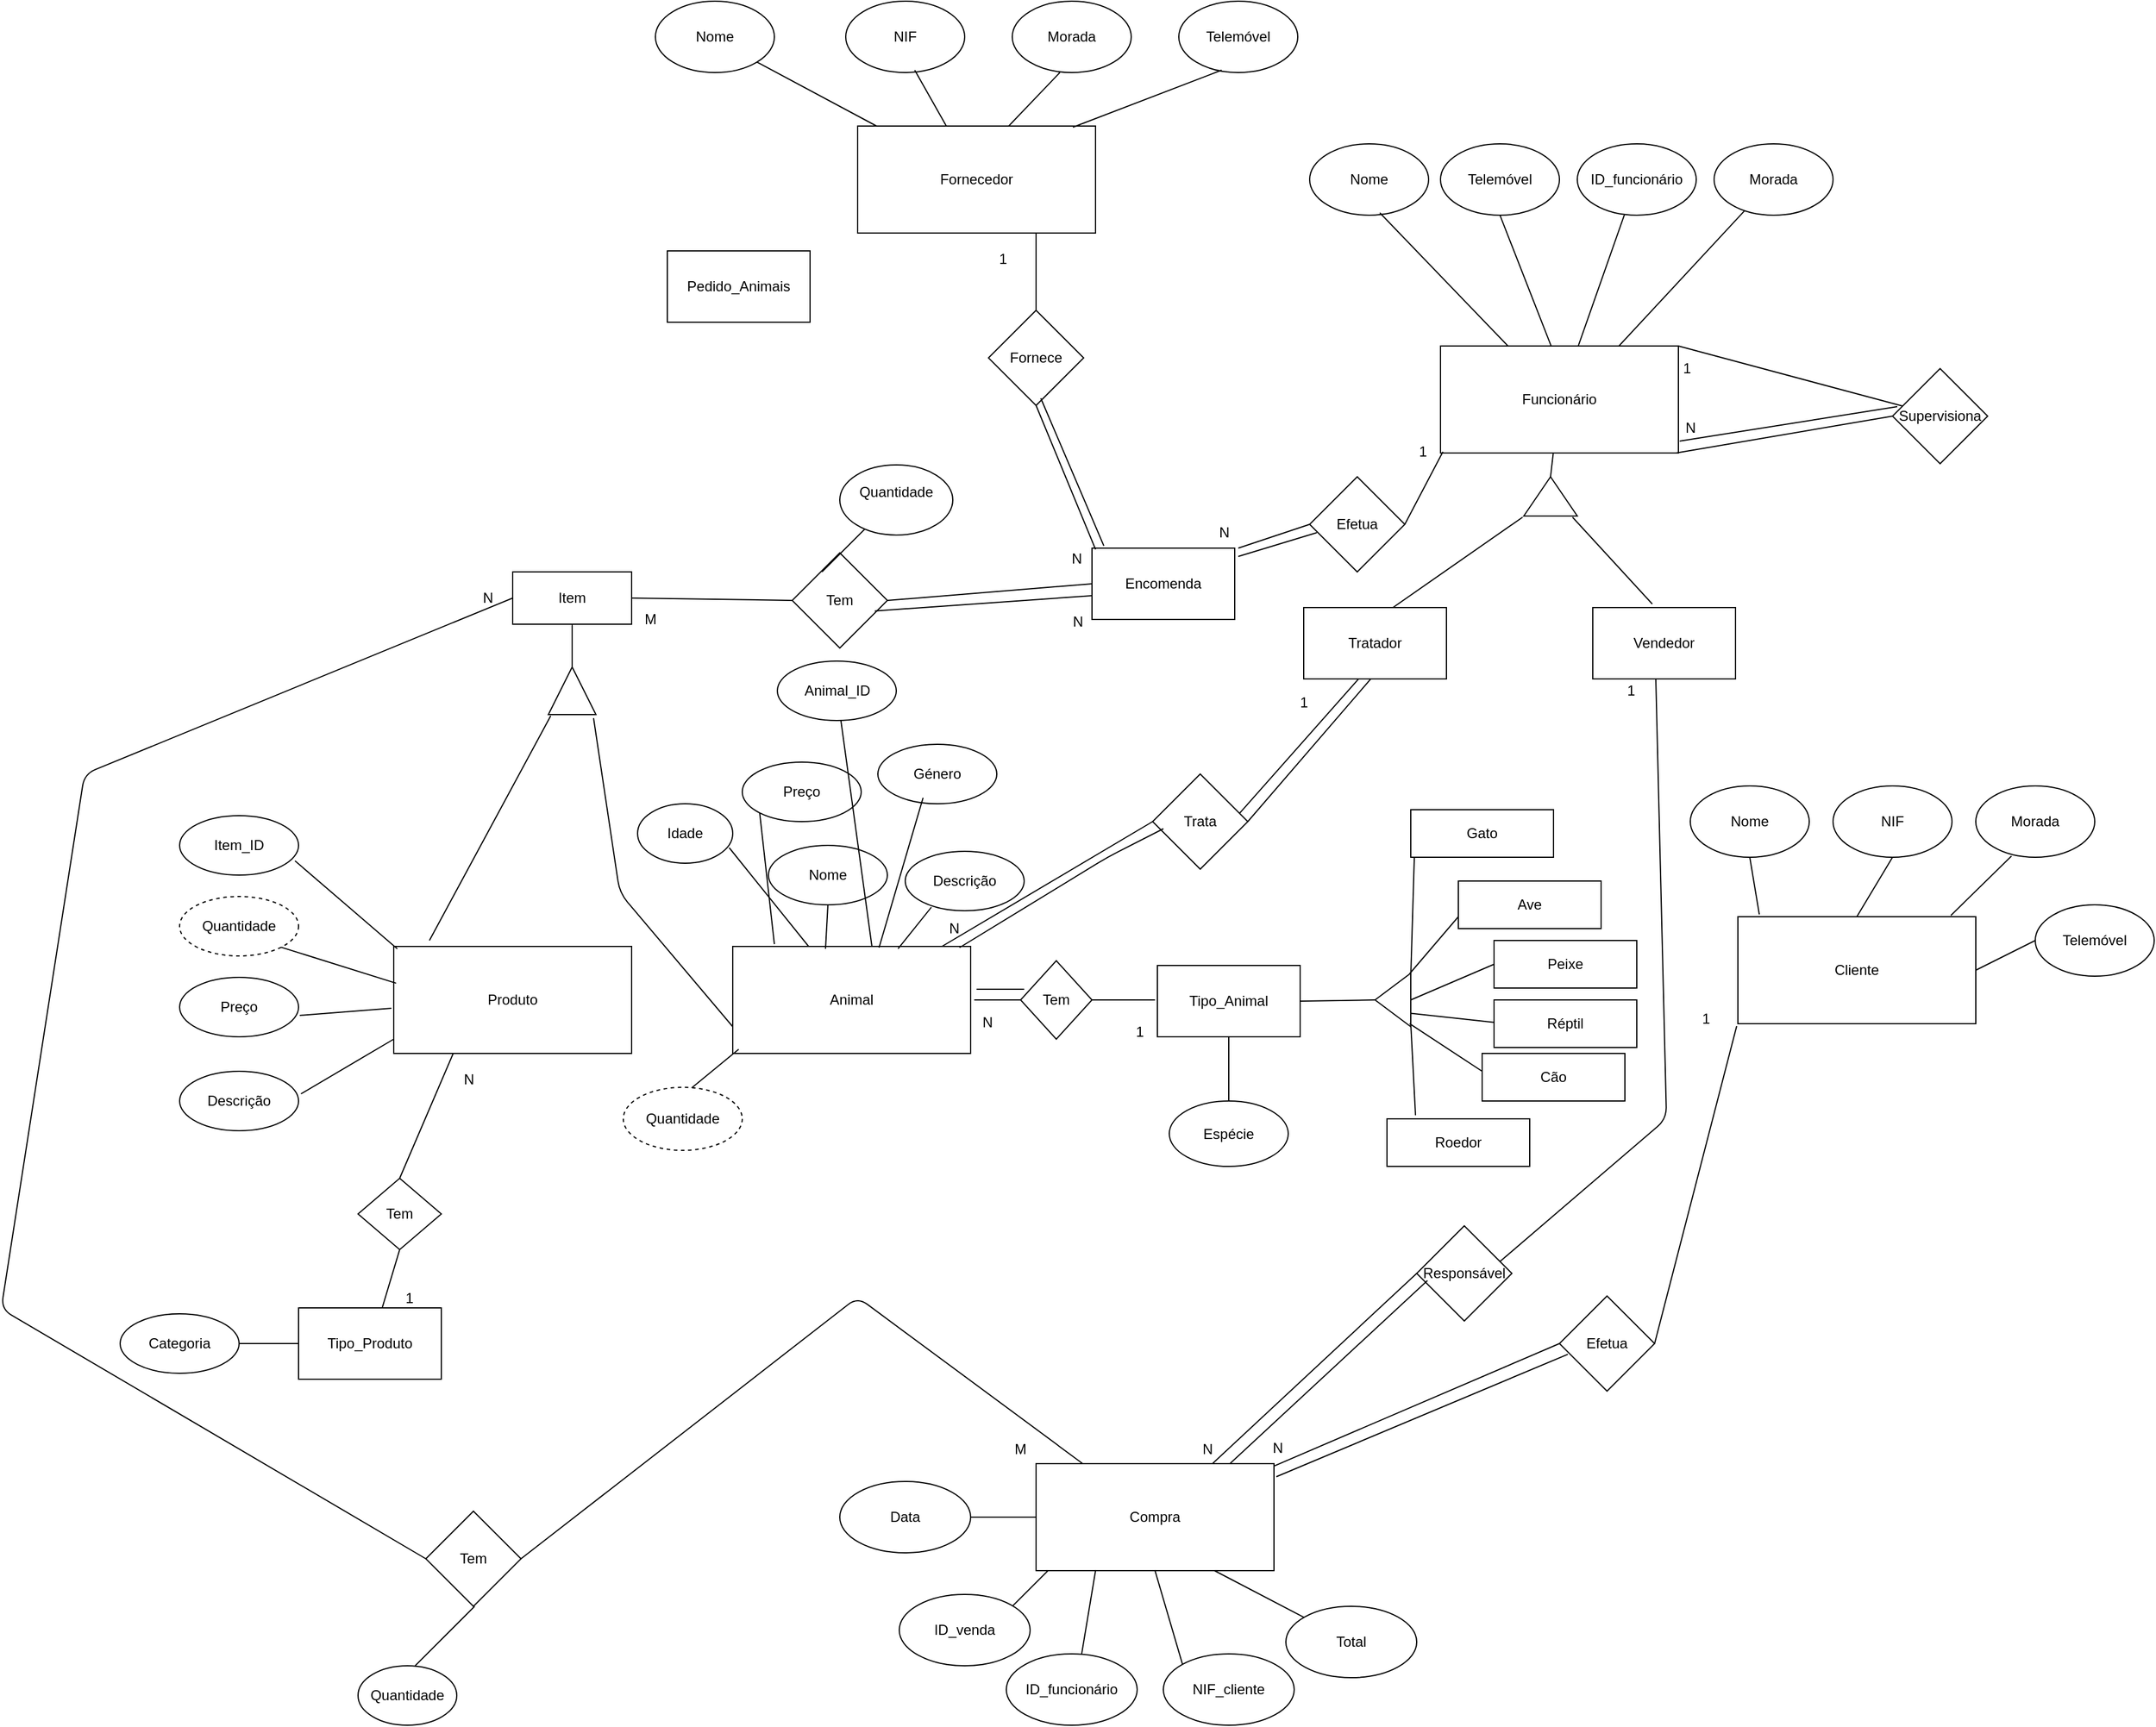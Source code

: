 <mxfile version="10.6.0" type="device"><diagram id="FRDABGkVhqQnjcXK8Obk" name="Page-1"><mxGraphModel dx="2847" dy="1042" grid="1" gridSize="10" guides="1" tooltips="1" connect="1" arrows="1" fold="1" page="1" pageScale="1" pageWidth="827" pageHeight="1169" math="0" shadow="0"><root><mxCell id="0"/><mxCell id="1" parent="0"/><mxCell id="_rXW79OoXIM1XM2vU_pH-1" value="Fornecedor" style="rounded=0;whiteSpace=wrap;html=1;" parent="1" vertex="1"><mxGeometry x="460" y="145" width="200" height="90" as="geometry"/></mxCell><mxCell id="_rXW79OoXIM1XM2vU_pH-3" value="Animal" style="rounded=0;whiteSpace=wrap;html=1;" parent="1" vertex="1"><mxGeometry x="355" y="835" width="200" height="90" as="geometry"/></mxCell><mxCell id="_rXW79OoXIM1XM2vU_pH-4" value="Produto" style="rounded=0;whiteSpace=wrap;html=1;" parent="1" vertex="1"><mxGeometry x="70" y="835" width="200" height="90" as="geometry"/></mxCell><mxCell id="_rXW79OoXIM1XM2vU_pH-5" value="Funcionário" style="rounded=0;whiteSpace=wrap;html=1;" parent="1" vertex="1"><mxGeometry x="950" y="330" width="200" height="90" as="geometry"/></mxCell><mxCell id="_rXW79OoXIM1XM2vU_pH-6" value="Cliente" style="rounded=0;whiteSpace=wrap;html=1;" parent="1" vertex="1"><mxGeometry x="1200" y="810" width="200" height="90" as="geometry"/></mxCell><mxCell id="_rXW79OoXIM1XM2vU_pH-7" value="Compra" style="rounded=0;whiteSpace=wrap;html=1;" parent="1" vertex="1"><mxGeometry x="610" y="1270" width="200" height="90" as="geometry"/></mxCell><mxCell id="_rXW79OoXIM1XM2vU_pH-11" value="Pedido_Animais" style="rounded=0;whiteSpace=wrap;html=1;" parent="1" vertex="1"><mxGeometry x="300" y="250" width="120" height="60" as="geometry"/></mxCell><mxCell id="_rXW79OoXIM1XM2vU_pH-13" value="Item" style="rounded=0;whiteSpace=wrap;html=1;" parent="1" vertex="1"><mxGeometry x="170" y="520" width="100" height="44" as="geometry"/></mxCell><mxCell id="_rXW79OoXIM1XM2vU_pH-14" value="Encomenda" style="rounded=0;whiteSpace=wrap;html=1;" parent="1" vertex="1"><mxGeometry x="657" y="500" width="120" height="60" as="geometry"/></mxCell><mxCell id="_rXW79OoXIM1XM2vU_pH-15" value="Nome" style="ellipse;whiteSpace=wrap;html=1;" parent="1" vertex="1"><mxGeometry x="290" y="40" width="100" height="60" as="geometry"/></mxCell><mxCell id="_rXW79OoXIM1XM2vU_pH-17" value="ID_funcionário" style="ellipse;whiteSpace=wrap;html=1;" parent="1" vertex="1"><mxGeometry x="1065" y="160" width="100" height="60" as="geometry"/></mxCell><mxCell id="_rXW79OoXIM1XM2vU_pH-18" value="Telemóvel" style="ellipse;whiteSpace=wrap;html=1;" parent="1" vertex="1"><mxGeometry x="950" y="160" width="100" height="60" as="geometry"/></mxCell><mxCell id="_rXW79OoXIM1XM2vU_pH-19" value="Nome" style="ellipse;whiteSpace=wrap;html=1;" parent="1" vertex="1"><mxGeometry x="840" y="160" width="100" height="60" as="geometry"/></mxCell><mxCell id="_rXW79OoXIM1XM2vU_pH-20" value="NIF" style="ellipse;whiteSpace=wrap;html=1;" parent="1" vertex="1"><mxGeometry x="450" y="40" width="100" height="60" as="geometry"/></mxCell><mxCell id="_rXW79OoXIM1XM2vU_pH-21" value="Morada" style="ellipse;whiteSpace=wrap;html=1;" parent="1" vertex="1"><mxGeometry x="590" y="40" width="100" height="60" as="geometry"/></mxCell><mxCell id="_rXW79OoXIM1XM2vU_pH-24" value="Telemóvel" style="ellipse;whiteSpace=wrap;html=1;" parent="1" vertex="1"><mxGeometry x="730" y="40" width="100" height="60" as="geometry"/></mxCell><mxCell id="_rXW79OoXIM1XM2vU_pH-26" value="" style="endArrow=none;html=1;entryX=1;entryY=1;entryDx=0;entryDy=0;" parent="1" source="_rXW79OoXIM1XM2vU_pH-1" target="_rXW79OoXIM1XM2vU_pH-15" edge="1"><mxGeometry width="50" height="50" relative="1" as="geometry"><mxPoint x="390" y="140" as="sourcePoint"/><mxPoint x="440" y="90" as="targetPoint"/></mxGeometry></mxCell><mxCell id="_rXW79OoXIM1XM2vU_pH-27" value="" style="endArrow=none;html=1;entryX=0.58;entryY=0.967;entryDx=0;entryDy=0;entryPerimeter=0;" parent="1" source="_rXW79OoXIM1XM2vU_pH-1" target="_rXW79OoXIM1XM2vU_pH-20" edge="1"><mxGeometry width="50" height="50" relative="1" as="geometry"><mxPoint x="500" y="150" as="sourcePoint"/><mxPoint x="550" y="100" as="targetPoint"/></mxGeometry></mxCell><mxCell id="_rXW79OoXIM1XM2vU_pH-28" value="" style="endArrow=none;html=1;exitX=0.635;exitY=0;exitDx=0;exitDy=0;exitPerimeter=0;" parent="1" source="_rXW79OoXIM1XM2vU_pH-1" edge="1"><mxGeometry width="50" height="50" relative="1" as="geometry"><mxPoint x="580" y="150" as="sourcePoint"/><mxPoint x="630" y="100" as="targetPoint"/></mxGeometry></mxCell><mxCell id="_rXW79OoXIM1XM2vU_pH-29" value="" style="endArrow=none;html=1;exitX=0.905;exitY=0.011;exitDx=0;exitDy=0;exitPerimeter=0;entryX=0.36;entryY=0.967;entryDx=0;entryDy=0;entryPerimeter=0;" parent="1" source="_rXW79OoXIM1XM2vU_pH-1" target="_rXW79OoXIM1XM2vU_pH-24" edge="1"><mxGeometry width="50" height="50" relative="1" as="geometry"><mxPoint x="700" y="150" as="sourcePoint"/><mxPoint x="750" y="100" as="targetPoint"/></mxGeometry></mxCell><mxCell id="_rXW79OoXIM1XM2vU_pH-31" value="Morada" style="ellipse;whiteSpace=wrap;html=1;" parent="1" vertex="1"><mxGeometry x="1180" y="160" width="100" height="60" as="geometry"/></mxCell><mxCell id="_rXW79OoXIM1XM2vU_pH-33" value="" style="endArrow=none;html=1;entryX=0.59;entryY=0.967;entryDx=0;entryDy=0;entryPerimeter=0;" parent="1" source="_rXW79OoXIM1XM2vU_pH-5" target="_rXW79OoXIM1XM2vU_pH-19" edge="1"><mxGeometry width="50" height="50" relative="1" as="geometry"><mxPoint x="930" y="260" as="sourcePoint"/><mxPoint x="980" y="210" as="targetPoint"/></mxGeometry></mxCell><mxCell id="_rXW79OoXIM1XM2vU_pH-34" value="" style="endArrow=none;html=1;entryX=0.5;entryY=1;entryDx=0;entryDy=0;" parent="1" target="_rXW79OoXIM1XM2vU_pH-18" edge="1"><mxGeometry width="50" height="50" relative="1" as="geometry"><mxPoint x="1043" y="330" as="sourcePoint"/><mxPoint x="1100" y="210" as="targetPoint"/></mxGeometry></mxCell><mxCell id="_rXW79OoXIM1XM2vU_pH-35" value="" style="endArrow=none;html=1;" parent="1" source="_rXW79OoXIM1XM2vU_pH-5" target="_rXW79OoXIM1XM2vU_pH-17" edge="1"><mxGeometry width="50" height="50" relative="1" as="geometry"><mxPoint x="1170" y="260" as="sourcePoint"/><mxPoint x="1220" y="210" as="targetPoint"/></mxGeometry></mxCell><mxCell id="_rXW79OoXIM1XM2vU_pH-36" value="" style="endArrow=none;html=1;exitX=0.75;exitY=0;exitDx=0;exitDy=0;" parent="1" source="_rXW79OoXIM1XM2vU_pH-5" target="_rXW79OoXIM1XM2vU_pH-31" edge="1"><mxGeometry width="50" height="50" relative="1" as="geometry"><mxPoint x="1200" y="260" as="sourcePoint"/><mxPoint x="1250" y="210" as="targetPoint"/></mxGeometry></mxCell><mxCell id="_rXW79OoXIM1XM2vU_pH-37" value="" style="endArrow=none;html=1;" parent="1" edge="1"><mxGeometry width="50" height="50" relative="1" as="geometry"><mxPoint x="650" y="880" as="sourcePoint"/><mxPoint x="710" y="880" as="targetPoint"/></mxGeometry></mxCell><mxCell id="_rXW79OoXIM1XM2vU_pH-38" value="" style="triangle;whiteSpace=wrap;html=1;direction=west;" parent="1" vertex="1"><mxGeometry x="895" y="857.5" width="30" height="45" as="geometry"/></mxCell><mxCell id="_rXW79OoXIM1XM2vU_pH-41" value="" style="endArrow=none;html=1;exitX=0.033;exitY=0.989;exitDx=0;exitDy=0;exitPerimeter=0;" parent="1" source="_rXW79OoXIM1XM2vU_pH-38" edge="1"><mxGeometry width="50" height="50" relative="1" as="geometry"><mxPoint x="915" y="860" as="sourcePoint"/><mxPoint x="965" y="810" as="targetPoint"/></mxGeometry></mxCell><mxCell id="_rXW79OoXIM1XM2vU_pH-42" value="" style="endArrow=none;html=1;exitX=0;exitY=0.5;exitDx=0;exitDy=0;" parent="1" source="_rXW79OoXIM1XM2vU_pH-38" edge="1"><mxGeometry width="50" height="50" relative="1" as="geometry"><mxPoint x="945" y="900" as="sourcePoint"/><mxPoint x="995" y="850" as="targetPoint"/></mxGeometry></mxCell><mxCell id="_rXW79OoXIM1XM2vU_pH-43" value="" style="endArrow=none;html=1;entryX=0.033;entryY=0.056;entryDx=0;entryDy=0;entryPerimeter=0;" parent="1" target="_rXW79OoXIM1XM2vU_pH-38" edge="1"><mxGeometry width="50" height="50" relative="1" as="geometry"><mxPoint x="985" y="940" as="sourcePoint"/><mxPoint x="935" y="900" as="targetPoint"/></mxGeometry></mxCell><mxCell id="_rXW79OoXIM1XM2vU_pH-44" value="" style="endArrow=none;html=1;entryX=0;entryY=0.25;entryDx=0;entryDy=0;" parent="1" target="_rXW79OoXIM1XM2vU_pH-38" edge="1"><mxGeometry width="50" height="50" relative="1" as="geometry"><mxPoint x="995" y="900" as="sourcePoint"/><mxPoint x="1005" y="890" as="targetPoint"/><Array as="points"><mxPoint x="1005" y="900"/></Array></mxGeometry></mxCell><mxCell id="_rXW79OoXIM1XM2vU_pH-45" value="Ave" style="rounded=0;whiteSpace=wrap;html=1;" parent="1" vertex="1"><mxGeometry x="965" y="780" width="120" height="40" as="geometry"/></mxCell><mxCell id="_rXW79OoXIM1XM2vU_pH-48" value="Peixe" style="rounded=0;whiteSpace=wrap;html=1;" parent="1" vertex="1"><mxGeometry x="995" y="830" width="120" height="40" as="geometry"/></mxCell><mxCell id="_rXW79OoXIM1XM2vU_pH-49" value="Réptil" style="rounded=0;whiteSpace=wrap;html=1;" parent="1" vertex="1"><mxGeometry x="995" y="880" width="120" height="40" as="geometry"/></mxCell><mxCell id="_rXW79OoXIM1XM2vU_pH-50" value="Cão" style="rounded=0;whiteSpace=wrap;html=1;" parent="1" vertex="1"><mxGeometry x="985" y="925" width="120" height="40" as="geometry"/></mxCell><mxCell id="_rXW79OoXIM1XM2vU_pH-51" value="Roedor" style="rounded=0;whiteSpace=wrap;html=1;" parent="1" vertex="1"><mxGeometry x="905" y="980" width="120" height="40" as="geometry"/></mxCell><mxCell id="_rXW79OoXIM1XM2vU_pH-52" value="Gato" style="rounded=0;whiteSpace=wrap;html=1;" parent="1" vertex="1"><mxGeometry x="925" y="720" width="120" height="40" as="geometry"/></mxCell><mxCell id="_rXW79OoXIM1XM2vU_pH-53" value="" style="endArrow=none;html=1;exitX=0.2;exitY=-0.075;exitDx=0;exitDy=0;exitPerimeter=0;" parent="1" source="_rXW79OoXIM1XM2vU_pH-51" edge="1"><mxGeometry width="50" height="50" relative="1" as="geometry"><mxPoint x="885" y="950" as="sourcePoint"/><mxPoint x="925" y="900" as="targetPoint"/></mxGeometry></mxCell><mxCell id="_rXW79OoXIM1XM2vU_pH-54" value="" style="endArrow=none;html=1;entryX=0.025;entryY=1;entryDx=0;entryDy=0;entryPerimeter=0;" parent="1" target="_rXW79OoXIM1XM2vU_pH-52" edge="1"><mxGeometry width="50" height="50" relative="1" as="geometry"><mxPoint x="925" y="860" as="sourcePoint"/><mxPoint x="955" y="750" as="targetPoint"/></mxGeometry></mxCell><mxCell id="_rXW79OoXIM1XM2vU_pH-55" value="" style="endArrow=none;html=1;" parent="1" edge="1"><mxGeometry width="50" height="50" relative="1" as="geometry"><mxPoint x="570" y="1410" as="sourcePoint"/><mxPoint x="620" y="1360" as="targetPoint"/></mxGeometry></mxCell><mxCell id="_rXW79OoXIM1XM2vU_pH-56" value="" style="endArrow=none;html=1;entryX=0.25;entryY=1;entryDx=0;entryDy=0;exitX=0.573;exitY=0.033;exitDx=0;exitDy=0;exitPerimeter=0;" parent="1" source="_rXW79OoXIM1XM2vU_pH-60" target="_rXW79OoXIM1XM2vU_pH-7" edge="1"><mxGeometry width="50" height="50" relative="1" as="geometry"><mxPoint x="650" y="1410" as="sourcePoint"/><mxPoint x="700" y="1360" as="targetPoint"/></mxGeometry></mxCell><mxCell id="_rXW79OoXIM1XM2vU_pH-57" value="" style="endArrow=none;html=1;entryX=0.5;entryY=1;entryDx=0;entryDy=0;exitX=0;exitY=0;exitDx=0;exitDy=0;" parent="1" source="_rXW79OoXIM1XM2vU_pH-61" target="_rXW79OoXIM1XM2vU_pH-7" edge="1"><mxGeometry width="50" height="50" relative="1" as="geometry"><mxPoint x="710" y="1420" as="sourcePoint"/><mxPoint x="740" y="1360" as="targetPoint"/></mxGeometry></mxCell><mxCell id="_rXW79OoXIM1XM2vU_pH-58" value="" style="endArrow=none;html=1;entryX=0.75;entryY=1;entryDx=0;entryDy=0;" parent="1" source="_rXW79OoXIM1XM2vU_pH-62" target="_rXW79OoXIM1XM2vU_pH-7" edge="1"><mxGeometry width="50" height="50" relative="1" as="geometry"><mxPoint x="790" y="1410" as="sourcePoint"/><mxPoint x="850" y="1360" as="targetPoint"/></mxGeometry></mxCell><mxCell id="_rXW79OoXIM1XM2vU_pH-59" value="ID_venda" style="ellipse;whiteSpace=wrap;html=1;" parent="1" vertex="1"><mxGeometry x="495" y="1380" width="110" height="60" as="geometry"/></mxCell><mxCell id="_rXW79OoXIM1XM2vU_pH-60" value="ID_funcionário" style="ellipse;whiteSpace=wrap;html=1;" parent="1" vertex="1"><mxGeometry x="585" y="1430" width="110" height="60" as="geometry"/></mxCell><mxCell id="_rXW79OoXIM1XM2vU_pH-61" value="NIF_cliente" style="ellipse;whiteSpace=wrap;html=1;" parent="1" vertex="1"><mxGeometry x="717" y="1430" width="110" height="60" as="geometry"/></mxCell><mxCell id="_rXW79OoXIM1XM2vU_pH-62" value="Total" style="ellipse;whiteSpace=wrap;html=1;" parent="1" vertex="1"><mxGeometry x="820" y="1390" width="110" height="60" as="geometry"/></mxCell><mxCell id="_rXW79OoXIM1XM2vU_pH-63" value="Nome" style="ellipse;whiteSpace=wrap;html=1;" parent="1" vertex="1"><mxGeometry x="1160" y="700" width="100" height="60" as="geometry"/></mxCell><mxCell id="_rXW79OoXIM1XM2vU_pH-64" value="Telemóvel" style="ellipse;whiteSpace=wrap;html=1;" parent="1" vertex="1"><mxGeometry x="1450" y="800" width="100" height="60" as="geometry"/></mxCell><mxCell id="_rXW79OoXIM1XM2vU_pH-65" value="NIF" style="ellipse;whiteSpace=wrap;html=1;" parent="1" vertex="1"><mxGeometry x="1280" y="700" width="100" height="60" as="geometry"/></mxCell><mxCell id="_rXW79OoXIM1XM2vU_pH-66" value="Morada" style="ellipse;whiteSpace=wrap;html=1;" parent="1" vertex="1"><mxGeometry x="1400" y="700" width="100" height="60" as="geometry"/></mxCell><mxCell id="_rXW79OoXIM1XM2vU_pH-67" value="" style="endArrow=none;html=1;exitX=0.09;exitY=-0.022;exitDx=0;exitDy=0;exitPerimeter=0;entryX=0.5;entryY=1;entryDx=0;entryDy=0;" parent="1" source="_rXW79OoXIM1XM2vU_pH-6" target="_rXW79OoXIM1XM2vU_pH-63" edge="1"><mxGeometry width="50" height="50" relative="1" as="geometry"><mxPoint x="1190" y="800" as="sourcePoint"/><mxPoint x="1240" y="750" as="targetPoint"/></mxGeometry></mxCell><mxCell id="_rXW79OoXIM1XM2vU_pH-68" value="" style="endArrow=none;html=1;exitX=0.5;exitY=0;exitDx=0;exitDy=0;entryX=0.5;entryY=1;entryDx=0;entryDy=0;" parent="1" source="_rXW79OoXIM1XM2vU_pH-6" target="_rXW79OoXIM1XM2vU_pH-65" edge="1"><mxGeometry width="50" height="50" relative="1" as="geometry"><mxPoint x="1300" y="800" as="sourcePoint"/><mxPoint x="1350" y="750" as="targetPoint"/></mxGeometry></mxCell><mxCell id="_rXW79OoXIM1XM2vU_pH-70" value="" style="endArrow=none;html=1;exitX=0.895;exitY=-0.011;exitDx=0;exitDy=0;exitPerimeter=0;entryX=0.3;entryY=0.983;entryDx=0;entryDy=0;entryPerimeter=0;" parent="1" source="_rXW79OoXIM1XM2vU_pH-6" target="_rXW79OoXIM1XM2vU_pH-66" edge="1"><mxGeometry width="50" height="50" relative="1" as="geometry"><mxPoint x="1400" y="800" as="sourcePoint"/><mxPoint x="1450" y="750" as="targetPoint"/></mxGeometry></mxCell><mxCell id="_rXW79OoXIM1XM2vU_pH-71" value="" style="endArrow=none;html=1;exitX=1;exitY=0.5;exitDx=0;exitDy=0;entryX=0;entryY=0.5;entryDx=0;entryDy=0;" parent="1" source="_rXW79OoXIM1XM2vU_pH-6" target="_rXW79OoXIM1XM2vU_pH-64" edge="1"><mxGeometry width="50" height="50" relative="1" as="geometry"><mxPoint x="1410" y="870" as="sourcePoint"/><mxPoint x="1460" y="820" as="targetPoint"/></mxGeometry></mxCell><mxCell id="_rXW79OoXIM1XM2vU_pH-72" value="Efetua" style="rhombus;whiteSpace=wrap;html=1;" parent="1" vertex="1"><mxGeometry x="1050" y="1129" width="80" height="80" as="geometry"/></mxCell><mxCell id="_rXW79OoXIM1XM2vU_pH-73" value="Efetua" style="rhombus;whiteSpace=wrap;html=1;" parent="1" vertex="1"><mxGeometry x="840" y="440" width="80" height="80" as="geometry"/></mxCell><mxCell id="_rXW79OoXIM1XM2vU_pH-74" value="" style="endArrow=none;html=1;exitX=1;exitY=0.5;exitDx=0;exitDy=0;entryX=-0.005;entryY=1.022;entryDx=0;entryDy=0;entryPerimeter=0;" parent="1" source="_rXW79OoXIM1XM2vU_pH-72" target="_rXW79OoXIM1XM2vU_pH-6" edge="1"><mxGeometry width="50" height="50" relative="1" as="geometry"><mxPoint x="1170" y="940" as="sourcePoint"/><mxPoint x="1220" y="890" as="targetPoint"/></mxGeometry></mxCell><mxCell id="_rXW79OoXIM1XM2vU_pH-75" value="" style="endArrow=none;html=1;entryX=0;entryY=0.5;entryDx=0;entryDy=0;" parent="1" source="_rXW79OoXIM1XM2vU_pH-7" target="_rXW79OoXIM1XM2vU_pH-72" edge="1"><mxGeometry width="50" height="50" relative="1" as="geometry"><mxPoint x="800" y="1300" as="sourcePoint"/><mxPoint x="850" y="1250" as="targetPoint"/></mxGeometry></mxCell><mxCell id="_rXW79OoXIM1XM2vU_pH-76" value="" style="endArrow=none;html=1;exitX=1;exitY=0.5;exitDx=0;exitDy=0;entryX=0.01;entryY=0.989;entryDx=0;entryDy=0;entryPerimeter=0;" parent="1" source="_rXW79OoXIM1XM2vU_pH-73" target="_rXW79OoXIM1XM2vU_pH-5" edge="1"><mxGeometry width="50" height="50" relative="1" as="geometry"><mxPoint x="930" y="460" as="sourcePoint"/><mxPoint x="980" y="410" as="targetPoint"/></mxGeometry></mxCell><mxCell id="_rXW79OoXIM1XM2vU_pH-77" value="" style="endArrow=none;html=1;entryX=0;entryY=0.5;entryDx=0;entryDy=0;" parent="1" target="_rXW79OoXIM1XM2vU_pH-73" edge="1"><mxGeometry width="50" height="50" relative="1" as="geometry"><mxPoint x="780" y="500" as="sourcePoint"/><mxPoint x="860" y="460" as="targetPoint"/></mxGeometry></mxCell><mxCell id="_rXW79OoXIM1XM2vU_pH-78" value="Trata" style="rhombus;whiteSpace=wrap;html=1;" parent="1" vertex="1"><mxGeometry x="708" y="690" width="80" height="80" as="geometry"/></mxCell><mxCell id="_rXW79OoXIM1XM2vU_pH-79" value="" style="endArrow=none;html=1;exitX=1;exitY=0.5;exitDx=0;exitDy=0;" parent="1" source="_rXW79OoXIM1XM2vU_pH-78" edge="1"><mxGeometry width="50" height="50" relative="1" as="geometry"><mxPoint x="1010" y="470" as="sourcePoint"/><mxPoint x="900" y="600" as="targetPoint"/></mxGeometry></mxCell><mxCell id="_rXW79OoXIM1XM2vU_pH-81" value="Data" style="ellipse;whiteSpace=wrap;html=1;" parent="1" vertex="1"><mxGeometry x="445" y="1285" width="110" height="60" as="geometry"/></mxCell><mxCell id="_rXW79OoXIM1XM2vU_pH-82" value="" style="endArrow=none;html=1;exitX=1;exitY=0.5;exitDx=0;exitDy=0;entryX=0;entryY=0.5;entryDx=0;entryDy=0;" parent="1" source="_rXW79OoXIM1XM2vU_pH-81" target="_rXW79OoXIM1XM2vU_pH-7" edge="1"><mxGeometry width="50" height="50" relative="1" as="geometry"><mxPoint x="560" y="1340" as="sourcePoint"/><mxPoint x="600" y="1315" as="targetPoint"/></mxGeometry></mxCell><mxCell id="_rXW79OoXIM1XM2vU_pH-84" value="1" style="text;html=1;resizable=0;points=[];autosize=1;align=left;verticalAlign=top;spacingTop=-4;" parent="1" vertex="1"><mxGeometry x="930" y="409" width="20" height="20" as="geometry"/></mxCell><mxCell id="_rXW79OoXIM1XM2vU_pH-85" value="N" style="text;html=1;resizable=0;points=[];autosize=1;align=left;verticalAlign=top;spacingTop=-4;" parent="1" vertex="1"><mxGeometry x="762" y="477" width="20" height="20" as="geometry"/></mxCell><mxCell id="_rXW79OoXIM1XM2vU_pH-86" value="1" style="text;html=1;resizable=0;points=[];autosize=1;align=left;verticalAlign=top;spacingTop=-4;" parent="1" vertex="1"><mxGeometry x="830" y="620" width="20" height="20" as="geometry"/></mxCell><mxCell id="_rXW79OoXIM1XM2vU_pH-87" value="N" style="text;html=1;resizable=0;points=[];autosize=1;align=left;verticalAlign=top;spacingTop=-4;" parent="1" vertex="1"><mxGeometry x="535" y="810" width="20" height="20" as="geometry"/></mxCell><mxCell id="_rXW79OoXIM1XM2vU_pH-88" value="1" style="text;html=1;resizable=0;points=[];autosize=1;align=left;verticalAlign=top;spacingTop=-4;" parent="1" vertex="1"><mxGeometry x="1168" y="886" width="20" height="20" as="geometry"/></mxCell><mxCell id="_rXW79OoXIM1XM2vU_pH-89" value="N" style="text;html=1;resizable=0;points=[];autosize=1;align=left;verticalAlign=top;spacingTop=-4;" parent="1" vertex="1"><mxGeometry x="807" y="1247" width="20" height="20" as="geometry"/></mxCell><mxCell id="_rXW79OoXIM1XM2vU_pH-90" value="" style="endArrow=none;html=1;exitX=0.025;exitY=0.017;exitDx=0;exitDy=0;exitPerimeter=0;" parent="1" source="_rXW79OoXIM1XM2vU_pH-14" edge="1"><mxGeometry width="50" height="50" relative="1" as="geometry"><mxPoint x="505" y="270" as="sourcePoint"/><mxPoint x="610" y="380" as="targetPoint"/></mxGeometry></mxCell><mxCell id="_rXW79OoXIM1XM2vU_pH-91" value="Fornece" style="rhombus;whiteSpace=wrap;html=1;" parent="1" vertex="1"><mxGeometry x="570" y="300" width="80" height="80" as="geometry"/></mxCell><mxCell id="_rXW79OoXIM1XM2vU_pH-92" value="" style="endArrow=none;html=1;exitX=0.5;exitY=0;exitDx=0;exitDy=0;entryX=0.75;entryY=1;entryDx=0;entryDy=0;" parent="1" source="_rXW79OoXIM1XM2vU_pH-91" target="_rXW79OoXIM1XM2vU_pH-1" edge="1"><mxGeometry width="50" height="50" relative="1" as="geometry"><mxPoint x="560" y="280" as="sourcePoint"/><mxPoint x="610" y="230" as="targetPoint"/></mxGeometry></mxCell><mxCell id="_rXW79OoXIM1XM2vU_pH-93" value="1" style="text;html=1;resizable=0;points=[];autosize=1;align=left;verticalAlign=top;spacingTop=-4;" parent="1" vertex="1"><mxGeometry x="577" y="247" width="20" height="20" as="geometry"/></mxCell><mxCell id="_rXW79OoXIM1XM2vU_pH-94" value="N" style="text;html=1;resizable=0;points=[];autosize=1;align=left;verticalAlign=top;spacingTop=-4;" parent="1" vertex="1"><mxGeometry x="638" y="499" width="20" height="20" as="geometry"/></mxCell><mxCell id="_rXW79OoXIM1XM2vU_pH-95" value="" style="endArrow=none;html=1;exitX=1;exitY=0;exitDx=0;exitDy=0;exitPerimeter=0;" parent="1" source="_rXW79OoXIM1XM2vU_pH-5" target="_rXW79OoXIM1XM2vU_pH-97" edge="1"><mxGeometry width="50" height="50" relative="1" as="geometry"><mxPoint x="1140" y="360" as="sourcePoint"/><mxPoint x="1320" y="370" as="targetPoint"/></mxGeometry></mxCell><mxCell id="_rXW79OoXIM1XM2vU_pH-96" value="" style="endArrow=none;html=1;entryX=0;entryY=0.5;entryDx=0;entryDy=0;" parent="1" target="_rXW79OoXIM1XM2vU_pH-97" edge="1"><mxGeometry width="50" height="50" relative="1" as="geometry"><mxPoint x="1148" y="420" as="sourcePoint"/><mxPoint x="1320" y="400" as="targetPoint"/></mxGeometry></mxCell><mxCell id="_rXW79OoXIM1XM2vU_pH-97" value="Supervisiona" style="rhombus;whiteSpace=wrap;html=1;" parent="1" vertex="1"><mxGeometry x="1330" y="349" width="80" height="80" as="geometry"/></mxCell><mxCell id="_rXW79OoXIM1XM2vU_pH-98" value="1" style="text;html=1;resizable=0;points=[];autosize=1;align=left;verticalAlign=top;spacingTop=-4;" parent="1" vertex="1"><mxGeometry x="1152" y="339" width="20" height="20" as="geometry"/></mxCell><mxCell id="_rXW79OoXIM1XM2vU_pH-99" value="N" style="text;html=1;resizable=0;points=[];autosize=1;align=left;verticalAlign=top;spacingTop=-4;" parent="1" vertex="1"><mxGeometry x="1154" y="389" width="20" height="20" as="geometry"/></mxCell><mxCell id="_rXW79OoXIM1XM2vU_pH-100" value="Quantidade" style="ellipse;whiteSpace=wrap;html=1;dashed=1;" parent="1" vertex="1"><mxGeometry x="-110" y="793" width="100" height="50" as="geometry"/></mxCell><mxCell id="_rXW79OoXIM1XM2vU_pH-101" value="Preço" style="ellipse;whiteSpace=wrap;html=1;" parent="1" vertex="1"><mxGeometry x="-110" y="861" width="100" height="50" as="geometry"/></mxCell><mxCell id="_rXW79OoXIM1XM2vU_pH-102" value="Categoria" style="ellipse;whiteSpace=wrap;html=1;" parent="1" vertex="1"><mxGeometry x="-160" y="1144" width="100" height="50" as="geometry"/></mxCell><mxCell id="_rXW79OoXIM1XM2vU_pH-103" value="Item_ID" style="ellipse;whiteSpace=wrap;html=1;" parent="1" vertex="1"><mxGeometry x="-110" y="725" width="100" height="50" as="geometry"/></mxCell><mxCell id="_rXW79OoXIM1XM2vU_pH-104" value="Descrição" style="ellipse;whiteSpace=wrap;html=1;" parent="1" vertex="1"><mxGeometry x="-110" y="940" width="100" height="50" as="geometry"/></mxCell><mxCell id="_rXW79OoXIM1XM2vU_pH-105" value="Animal_ID" style="ellipse;whiteSpace=wrap;html=1;" parent="1" vertex="1"><mxGeometry x="392.5" y="595" width="100" height="50" as="geometry"/></mxCell><mxCell id="_rXW79OoXIM1XM2vU_pH-106" value="Nome" style="ellipse;whiteSpace=wrap;html=1;" parent="1" vertex="1"><mxGeometry x="385" y="750" width="100" height="50" as="geometry"/></mxCell><mxCell id="_rXW79OoXIM1XM2vU_pH-107" value="Descrição" style="ellipse;whiteSpace=wrap;html=1;" parent="1" vertex="1"><mxGeometry x="500" y="755" width="100" height="50" as="geometry"/></mxCell><mxCell id="_rXW79OoXIM1XM2vU_pH-121" value="Tipo_Animal" style="rounded=0;whiteSpace=wrap;html=1;" parent="1" vertex="1"><mxGeometry x="712" y="851" width="120" height="60" as="geometry"/></mxCell><mxCell id="_rXW79OoXIM1XM2vU_pH-122" value="" style="endArrow=none;html=1;exitX=1;exitY=0.5;exitDx=0;exitDy=0;entryX=1;entryY=0.5;entryDx=0;entryDy=0;" parent="1" source="_rXW79OoXIM1XM2vU_pH-121" target="_rXW79OoXIM1XM2vU_pH-38" edge="1"><mxGeometry width="50" height="50" relative="1" as="geometry"><mxPoint x="860" y="920" as="sourcePoint"/><mxPoint x="910" y="870" as="targetPoint"/></mxGeometry></mxCell><mxCell id="_rXW79OoXIM1XM2vU_pH-123" value="Preço" style="ellipse;whiteSpace=wrap;html=1;" parent="1" vertex="1"><mxGeometry x="363" y="680" width="100" height="50" as="geometry"/></mxCell><mxCell id="_rXW79OoXIM1XM2vU_pH-124" value="" style="endArrow=none;html=1;" parent="1" edge="1"><mxGeometry width="50" height="50" relative="1" as="geometry"><mxPoint x="558" y="880" as="sourcePoint"/><mxPoint x="600" y="880" as="targetPoint"/></mxGeometry></mxCell><mxCell id="_rXW79OoXIM1XM2vU_pH-125" value="Tem" style="rhombus;whiteSpace=wrap;html=1;" parent="1" vertex="1"><mxGeometry x="597" y="847" width="60" height="66" as="geometry"/></mxCell><mxCell id="_rXW79OoXIM1XM2vU_pH-126" value="" style="endArrow=none;html=1;entryX=0.5;entryY=1;entryDx=0;entryDy=0;" parent="1" target="_rXW79OoXIM1XM2vU_pH-121" edge="1"><mxGeometry width="50" height="50" relative="1" as="geometry"><mxPoint x="772" y="970" as="sourcePoint"/><mxPoint x="790" y="910" as="targetPoint"/></mxGeometry></mxCell><mxCell id="_rXW79OoXIM1XM2vU_pH-127" value="Espécie" style="ellipse;whiteSpace=wrap;html=1;" parent="1" vertex="1"><mxGeometry x="722" y="965" width="100" height="55" as="geometry"/></mxCell><mxCell id="_rXW79OoXIM1XM2vU_pH-128" value="N" style="text;html=1;resizable=0;points=[];autosize=1;align=left;verticalAlign=top;spacingTop=-4;" parent="1" vertex="1"><mxGeometry x="563" y="889" width="20" height="20" as="geometry"/></mxCell><mxCell id="_rXW79OoXIM1XM2vU_pH-130" value="1" style="text;html=1;resizable=0;points=[];autosize=1;align=left;verticalAlign=top;spacingTop=-4;" parent="1" vertex="1"><mxGeometry x="692" y="897" width="20" height="20" as="geometry"/></mxCell><mxCell id="_rXW79OoXIM1XM2vU_pH-131" value="" style="endArrow=none;html=1;exitX=0.083;exitY=-0.033;exitDx=0;exitDy=0;exitPerimeter=0;entryX=0.55;entryY=0.925;entryDx=0;entryDy=0;entryPerimeter=0;" parent="1" source="_rXW79OoXIM1XM2vU_pH-14" target="_rXW79OoXIM1XM2vU_pH-91" edge="1"><mxGeometry width="50" height="50" relative="1" as="geometry"><mxPoint x="610" y="420" as="sourcePoint"/><mxPoint x="660" y="370" as="targetPoint"/></mxGeometry></mxCell><mxCell id="_rXW79OoXIM1XM2vU_pH-132" value="" style="endArrow=none;html=1;" parent="1" edge="1"><mxGeometry width="50" height="50" relative="1" as="geometry"><mxPoint x="780" y="507" as="sourcePoint"/><mxPoint x="846" y="487" as="targetPoint"/></mxGeometry></mxCell><mxCell id="_rXW79OoXIM1XM2vU_pH-133" value="" style="endArrow=none;html=1;exitX=1.005;exitY=0.889;exitDx=0;exitDy=0;exitPerimeter=0;entryX=0.05;entryY=0.4;entryDx=0;entryDy=0;entryPerimeter=0;" parent="1" source="_rXW79OoXIM1XM2vU_pH-5" target="_rXW79OoXIM1XM2vU_pH-97" edge="1"><mxGeometry width="50" height="50" relative="1" as="geometry"><mxPoint x="1170" y="430" as="sourcePoint"/><mxPoint x="1220" y="380" as="targetPoint"/></mxGeometry></mxCell><mxCell id="_rXW79OoXIM1XM2vU_pH-135" value="" style="endArrow=none;html=1;exitX=0.913;exitY=0.413;exitDx=0;exitDy=0;exitPerimeter=0;" parent="1" source="_rXW79OoXIM1XM2vU_pH-78" edge="1"><mxGeometry width="50" height="50" relative="1" as="geometry"><mxPoint x="1030" y="460" as="sourcePoint"/><mxPoint x="890" y="600" as="targetPoint"/></mxGeometry></mxCell><mxCell id="_rXW79OoXIM1XM2vU_pH-136" value="" style="endArrow=none;html=1;" parent="1" edge="1"><mxGeometry width="50" height="50" relative="1" as="geometry"><mxPoint x="560" y="871" as="sourcePoint"/><mxPoint x="600" y="871" as="targetPoint"/></mxGeometry></mxCell><mxCell id="_rXW79OoXIM1XM2vU_pH-139" value="" style="endArrow=none;html=1;entryX=0.088;entryY=0.613;entryDx=0;entryDy=0;exitX=1.01;exitY=0.122;exitDx=0;exitDy=0;exitPerimeter=0;entryPerimeter=0;" parent="1" source="_rXW79OoXIM1XM2vU_pH-7" target="_rXW79OoXIM1XM2vU_pH-72" edge="1"><mxGeometry width="50" height="50" relative="1" as="geometry"><mxPoint x="1030" y="1220" as="sourcePoint"/><mxPoint x="1080" y="1170" as="targetPoint"/></mxGeometry></mxCell><mxCell id="_rXW79OoXIM1XM2vU_pH-140" value="" style="endArrow=none;html=1;" parent="1" edge="1"><mxGeometry width="50" height="50" relative="1" as="geometry"><mxPoint x="1000" y="1100" as="sourcePoint"/><mxPoint x="1131" y="610" as="targetPoint"/><Array as="points"><mxPoint x="1140" y="980"/></Array></mxGeometry></mxCell><mxCell id="_rXW79OoXIM1XM2vU_pH-142" value="Responsável" style="rhombus;whiteSpace=wrap;html=1;" parent="1" vertex="1"><mxGeometry x="930" y="1070" width="80" height="80" as="geometry"/></mxCell><mxCell id="_rXW79OoXIM1XM2vU_pH-143" value="" style="endArrow=none;html=1;entryX=0;entryY=0.5;entryDx=0;entryDy=0;" parent="1" source="_rXW79OoXIM1XM2vU_pH-7" target="_rXW79OoXIM1XM2vU_pH-142" edge="1"><mxGeometry width="50" height="50" relative="1" as="geometry"><mxPoint x="900" y="1150" as="sourcePoint"/><mxPoint x="950" y="1100" as="targetPoint"/></mxGeometry></mxCell><mxCell id="_rXW79OoXIM1XM2vU_pH-144" value="1" style="text;html=1;resizable=0;points=[];autosize=1;align=left;verticalAlign=top;spacingTop=-4;" parent="1" vertex="1"><mxGeometry x="1105" y="610" width="20" height="20" as="geometry"/></mxCell><mxCell id="_rXW79OoXIM1XM2vU_pH-145" value="N" style="text;html=1;resizable=0;points=[];autosize=1;align=left;verticalAlign=top;spacingTop=-4;" parent="1" vertex="1"><mxGeometry x="748" y="1248" width="20" height="20" as="geometry"/></mxCell><mxCell id="_rXW79OoXIM1XM2vU_pH-146" value="" style="endArrow=none;html=1;exitX=0.585;exitY=0;exitDx=0;exitDy=0;exitPerimeter=0;" parent="1" source="_rXW79OoXIM1XM2vU_pH-3" target="_rXW79OoXIM1XM2vU_pH-105" edge="1"><mxGeometry width="50" height="50" relative="1" as="geometry"><mxPoint x="370" y="830" as="sourcePoint"/><mxPoint x="370" y="790" as="targetPoint"/></mxGeometry></mxCell><mxCell id="_rXW79OoXIM1XM2vU_pH-147" value="" style="endArrow=none;html=1;entryX=0.5;entryY=1;entryDx=0;entryDy=0;exitX=0.39;exitY=0.022;exitDx=0;exitDy=0;exitPerimeter=0;" parent="1" source="_rXW79OoXIM1XM2vU_pH-3" target="_rXW79OoXIM1XM2vU_pH-106" edge="1"><mxGeometry width="50" height="50" relative="1" as="geometry"><mxPoint x="420" y="850" as="sourcePoint"/><mxPoint x="470" y="800" as="targetPoint"/></mxGeometry></mxCell><mxCell id="_rXW79OoXIM1XM2vU_pH-148" value="" style="endArrow=none;html=1;entryX=0.22;entryY=0.94;entryDx=0;entryDy=0;entryPerimeter=0;exitX=0.695;exitY=0.022;exitDx=0;exitDy=0;exitPerimeter=0;" parent="1" source="_rXW79OoXIM1XM2vU_pH-3" target="_rXW79OoXIM1XM2vU_pH-107" edge="1"><mxGeometry width="50" height="50" relative="1" as="geometry"><mxPoint x="500" y="830" as="sourcePoint"/><mxPoint x="550" y="790" as="targetPoint"/></mxGeometry></mxCell><mxCell id="_rXW79OoXIM1XM2vU_pH-149" value="" style="endArrow=none;html=1;exitX=0.175;exitY=-0.022;exitDx=0;exitDy=0;exitPerimeter=0;entryX=0;entryY=1;entryDx=0;entryDy=0;" parent="1" source="_rXW79OoXIM1XM2vU_pH-3" target="_rXW79OoXIM1XM2vU_pH-123" edge="1"><mxGeometry width="50" height="50" relative="1" as="geometry"><mxPoint x="370" y="770" as="sourcePoint"/><mxPoint x="420" y="720" as="targetPoint"/></mxGeometry></mxCell><mxCell id="_rXW79OoXIM1XM2vU_pH-150" value="" style="endArrow=none;html=1;exitX=0.815;exitY=0;exitDx=0;exitDy=0;exitPerimeter=0;entryX=0.113;entryY=0.575;entryDx=0;entryDy=0;entryPerimeter=0;" parent="1" source="_rXW79OoXIM1XM2vU_pH-7" target="_rXW79OoXIM1XM2vU_pH-142" edge="1"><mxGeometry width="50" height="50" relative="1" as="geometry"><mxPoint x="910" y="1160" as="sourcePoint"/><mxPoint x="960" y="1110" as="targetPoint"/></mxGeometry></mxCell><mxCell id="_rXW79OoXIM1XM2vU_pH-151" value="" style="endArrow=none;html=1;exitX=0.97;exitY=0.76;exitDx=0;exitDy=0;exitPerimeter=0;entryX=0.015;entryY=0.022;entryDx=0;entryDy=0;entryPerimeter=0;" parent="1" source="_rXW79OoXIM1XM2vU_pH-103" target="_rXW79OoXIM1XM2vU_pH-4" edge="1"><mxGeometry width="50" height="50" relative="1" as="geometry"><mxPoint x="50" y="870" as="sourcePoint"/><mxPoint x="70" y="830" as="targetPoint"/></mxGeometry></mxCell><mxCell id="_rXW79OoXIM1XM2vU_pH-152" value="" style="endArrow=none;html=1;exitX=1;exitY=1;exitDx=0;exitDy=0;entryX=0.01;entryY=0.344;entryDx=0;entryDy=0;entryPerimeter=0;" parent="1" source="_rXW79OoXIM1XM2vU_pH-100" target="_rXW79OoXIM1XM2vU_pH-4" edge="1"><mxGeometry width="50" height="50" relative="1" as="geometry"><mxPoint x="30" y="890" as="sourcePoint"/><mxPoint x="80" y="840" as="targetPoint"/></mxGeometry></mxCell><mxCell id="_rXW79OoXIM1XM2vU_pH-153" value="" style="endArrow=none;html=1;exitX=1.01;exitY=0.64;exitDx=0;exitDy=0;exitPerimeter=0;entryX=-0.01;entryY=0.578;entryDx=0;entryDy=0;entryPerimeter=0;" parent="1" source="_rXW79OoXIM1XM2vU_pH-101" target="_rXW79OoXIM1XM2vU_pH-4" edge="1"><mxGeometry width="50" height="50" relative="1" as="geometry"><mxPoint x="30" y="910" as="sourcePoint"/><mxPoint x="80" y="860" as="targetPoint"/></mxGeometry></mxCell><mxCell id="_rXW79OoXIM1XM2vU_pH-154" value="" style="endArrow=none;html=1;exitX=1.02;exitY=0.38;exitDx=0;exitDy=0;exitPerimeter=0;" parent="1" source="_rXW79OoXIM1XM2vU_pH-104" edge="1"><mxGeometry width="50" height="50" relative="1" as="geometry"><mxPoint x="20" y="963" as="sourcePoint"/><mxPoint x="70" y="913" as="targetPoint"/></mxGeometry></mxCell><mxCell id="_rXW79OoXIM1XM2vU_pH-155" value="Género" style="ellipse;whiteSpace=wrap;html=1;" parent="1" vertex="1"><mxGeometry x="477" y="665" width="100" height="50" as="geometry"/></mxCell><mxCell id="_rXW79OoXIM1XM2vU_pH-156" value="" style="endArrow=none;html=1;exitX=0.615;exitY=0.011;exitDx=0;exitDy=0;exitPerimeter=0;" parent="1" source="_rXW79OoXIM1XM2vU_pH-3" edge="1"><mxGeometry width="50" height="50" relative="1" as="geometry"><mxPoint x="490" y="750" as="sourcePoint"/><mxPoint x="515" y="710" as="targetPoint"/></mxGeometry></mxCell><mxCell id="_rXW79OoXIM1XM2vU_pH-157" value="Idade" style="ellipse;whiteSpace=wrap;html=1;" parent="1" vertex="1"><mxGeometry x="275" y="715" width="80" height="50" as="geometry"/></mxCell><mxCell id="_rXW79OoXIM1XM2vU_pH-158" value="" style="endArrow=none;html=1;entryX=0.963;entryY=0.74;entryDx=0;entryDy=0;entryPerimeter=0;" parent="1" source="_rXW79OoXIM1XM2vU_pH-3" target="_rXW79OoXIM1XM2vU_pH-157" edge="1"><mxGeometry width="50" height="50" relative="1" as="geometry"><mxPoint x="300" y="740" as="sourcePoint"/><mxPoint x="350" y="690" as="targetPoint"/></mxGeometry></mxCell><mxCell id="_rXW79OoXIM1XM2vU_pH-159" value="Tem" style="rhombus;whiteSpace=wrap;html=1;" parent="1" vertex="1"><mxGeometry x="40" y="1030" width="70" height="60" as="geometry"/></mxCell><mxCell id="_rXW79OoXIM1XM2vU_pH-160" value="" style="endArrow=none;html=1;exitX=0.5;exitY=0;exitDx=0;exitDy=0;entryX=0.25;entryY=1;entryDx=0;entryDy=0;" parent="1" source="_rXW79OoXIM1XM2vU_pH-159" target="_rXW79OoXIM1XM2vU_pH-4" edge="1"><mxGeometry width="50" height="50" relative="1" as="geometry"><mxPoint x="80" y="1020" as="sourcePoint"/><mxPoint x="90" y="920" as="targetPoint"/></mxGeometry></mxCell><mxCell id="_rXW79OoXIM1XM2vU_pH-161" value="" style="endArrow=none;html=1;entryX=0.5;entryY=1;entryDx=0;entryDy=0;" parent="1" target="_rXW79OoXIM1XM2vU_pH-159" edge="1"><mxGeometry width="50" height="50" relative="1" as="geometry"><mxPoint x="60" y="1140" as="sourcePoint"/><mxPoint x="100" y="1090" as="targetPoint"/></mxGeometry></mxCell><mxCell id="_rXW79OoXIM1XM2vU_pH-162" value="Tipo_Produto" style="rounded=0;whiteSpace=wrap;html=1;" parent="1" vertex="1"><mxGeometry x="-10" y="1139" width="120" height="60" as="geometry"/></mxCell><mxCell id="_rXW79OoXIM1XM2vU_pH-163" value="" style="endArrow=none;html=1;entryX=0;entryY=0.5;entryDx=0;entryDy=0;" parent="1" source="_rXW79OoXIM1XM2vU_pH-102" target="_rXW79OoXIM1XM2vU_pH-162" edge="1"><mxGeometry width="50" height="50" relative="1" as="geometry"><mxPoint x="-60" y="1219" as="sourcePoint"/><mxPoint x="10.711" y="1169" as="targetPoint"/></mxGeometry></mxCell><mxCell id="_rXW79OoXIM1XM2vU_pH-165" value="" style="endArrow=none;html=1;" parent="1" edge="1"><mxGeometry width="50" height="50" relative="1" as="geometry"><mxPoint x="315" y="958.5" as="sourcePoint"/><mxPoint x="360" y="921.5" as="targetPoint"/></mxGeometry></mxCell><mxCell id="_rXW79OoXIM1XM2vU_pH-166" value="Quantidade" style="ellipse;whiteSpace=wrap;html=1;dashed=1;" parent="1" vertex="1"><mxGeometry x="263" y="953.5" width="100" height="53" as="geometry"/></mxCell><mxCell id="_rXW79OoXIM1XM2vU_pH-169" value="" style="endArrow=none;html=1;entryX=0;entryY=0.5;entryDx=0;entryDy=0;" parent="1" source="_rXW79OoXIM1XM2vU_pH-3" target="_rXW79OoXIM1XM2vU_pH-78" edge="1"><mxGeometry width="50" height="50" relative="1" as="geometry"><mxPoint x="700" y="770" as="sourcePoint"/><mxPoint x="750" y="720" as="targetPoint"/></mxGeometry></mxCell><mxCell id="_rXW79OoXIM1XM2vU_pH-170" value="" style="endArrow=none;html=1;exitX=0.533;exitY=1.3;exitDx=0;exitDy=0;exitPerimeter=0;entryX=0.113;entryY=0.575;entryDx=0;entryDy=0;entryPerimeter=0;" parent="1" source="_rXW79OoXIM1XM2vU_pH-87" target="_rXW79OoXIM1XM2vU_pH-78" edge="1"><mxGeometry width="50" height="50" relative="1" as="geometry"><mxPoint x="690" y="780" as="sourcePoint"/><mxPoint x="740" y="730" as="targetPoint"/><Array as="points"><mxPoint x="670" y="760"/></Array></mxGeometry></mxCell><mxCell id="_rXW79OoXIM1XM2vU_pH-171" value="Tratador" style="rounded=0;whiteSpace=wrap;html=1;" parent="1" vertex="1"><mxGeometry x="835" y="550" width="120" height="60" as="geometry"/></mxCell><mxCell id="_rXW79OoXIM1XM2vU_pH-174" value="Vendedor" style="rounded=0;whiteSpace=wrap;html=1;" parent="1" vertex="1"><mxGeometry x="1078" y="550" width="120" height="60" as="geometry"/></mxCell><mxCell id="_rXW79OoXIM1XM2vU_pH-175" value="" style="triangle;whiteSpace=wrap;html=1;direction=north;" parent="1" vertex="1"><mxGeometry x="1020" y="440" width="45" height="33" as="geometry"/></mxCell><mxCell id="_rXW79OoXIM1XM2vU_pH-176" value="" style="endArrow=none;html=1;exitX=0.625;exitY=0;exitDx=0;exitDy=0;exitPerimeter=0;entryX=-0.03;entryY=-0.022;entryDx=0;entryDy=0;entryPerimeter=0;" parent="1" source="_rXW79OoXIM1XM2vU_pH-171" target="_rXW79OoXIM1XM2vU_pH-175" edge="1"><mxGeometry width="50" height="50" relative="1" as="geometry"><mxPoint x="1000" y="490" as="sourcePoint"/><mxPoint x="1050" y="440" as="targetPoint"/></mxGeometry></mxCell><mxCell id="_rXW79OoXIM1XM2vU_pH-178" value="" style="endArrow=none;html=1;entryX=-0.03;entryY=0.911;entryDx=0;entryDy=0;entryPerimeter=0;exitX=0.417;exitY=-0.05;exitDx=0;exitDy=0;exitPerimeter=0;" parent="1" source="_rXW79OoXIM1XM2vU_pH-174" target="_rXW79OoXIM1XM2vU_pH-175" edge="1"><mxGeometry width="50" height="50" relative="1" as="geometry"><mxPoint x="1050" y="500" as="sourcePoint"/><mxPoint x="1100" y="450" as="targetPoint"/></mxGeometry></mxCell><mxCell id="63qhcco9WqjcOoeDtrpP-1" value="Tem" style="rhombus;whiteSpace=wrap;html=1;" vertex="1" parent="1"><mxGeometry x="405" y="504" width="80" height="80" as="geometry"/></mxCell><mxCell id="63qhcco9WqjcOoeDtrpP-2" value="" style="endArrow=none;html=1;exitX=1;exitY=0.5;exitDx=0;exitDy=0;entryX=0;entryY=0.5;entryDx=0;entryDy=0;" edge="1" parent="1" source="63qhcco9WqjcOoeDtrpP-1" target="_rXW79OoXIM1XM2vU_pH-14"><mxGeometry width="50" height="50" relative="1" as="geometry"><mxPoint x="610" y="560" as="sourcePoint"/><mxPoint x="660" y="510" as="targetPoint"/></mxGeometry></mxCell><mxCell id="63qhcco9WqjcOoeDtrpP-3" value="" style="endArrow=none;html=1;exitX=1;exitY=0.5;exitDx=0;exitDy=0;entryX=0;entryY=0.5;entryDx=0;entryDy=0;" edge="1" parent="1" source="_rXW79OoXIM1XM2vU_pH-13" target="63qhcco9WqjcOoeDtrpP-1"><mxGeometry width="50" height="50" relative="1" as="geometry"><mxPoint x="360" y="580" as="sourcePoint"/><mxPoint x="410" y="530" as="targetPoint"/></mxGeometry></mxCell><mxCell id="63qhcco9WqjcOoeDtrpP-4" value="" style="endArrow=none;html=1;" edge="1" parent="1"><mxGeometry width="50" height="50" relative="1" as="geometry"><mxPoint x="430" y="520" as="sourcePoint"/><mxPoint x="480" y="470" as="targetPoint"/></mxGeometry></mxCell><mxCell id="63qhcco9WqjcOoeDtrpP-5" value="&lt;div&gt;Quantidade&lt;/div&gt;&lt;div&gt;&lt;br&gt;&lt;/div&gt;" style="ellipse;whiteSpace=wrap;html=1;" vertex="1" parent="1"><mxGeometry x="445" y="430" width="95" height="59" as="geometry"/></mxCell><mxCell id="63qhcco9WqjcOoeDtrpP-6" value="" style="triangle;whiteSpace=wrap;html=1;direction=north;" vertex="1" parent="1"><mxGeometry x="200" y="600" width="40" height="40" as="geometry"/></mxCell><mxCell id="63qhcco9WqjcOoeDtrpP-9" value="" style="endArrow=none;html=1;exitX=1;exitY=0.5;exitDx=0;exitDy=0;" edge="1" parent="1" source="_rXW79OoXIM1XM2vU_pH-175" target="_rXW79OoXIM1XM2vU_pH-5"><mxGeometry width="50" height="50" relative="1" as="geometry"><mxPoint x="1020" y="460" as="sourcePoint"/><mxPoint x="1070" y="410" as="targetPoint"/></mxGeometry></mxCell><mxCell id="63qhcco9WqjcOoeDtrpP-11" value="" style="endArrow=none;html=1;exitX=1;exitY=0.5;exitDx=0;exitDy=0;entryX=0.5;entryY=1;entryDx=0;entryDy=0;" edge="1" parent="1" source="63qhcco9WqjcOoeDtrpP-6" target="_rXW79OoXIM1XM2vU_pH-13"><mxGeometry width="50" height="50" relative="1" as="geometry"><mxPoint x="190" y="610" as="sourcePoint"/><mxPoint x="240" y="560" as="targetPoint"/></mxGeometry></mxCell><mxCell id="63qhcco9WqjcOoeDtrpP-12" value="" style="endArrow=none;html=1;entryX=-0.025;entryY=0.05;entryDx=0;entryDy=0;entryPerimeter=0;" edge="1" parent="1" target="63qhcco9WqjcOoeDtrpP-6"><mxGeometry width="50" height="50" relative="1" as="geometry"><mxPoint x="100" y="830" as="sourcePoint"/><mxPoint x="230" y="630" as="targetPoint"/></mxGeometry></mxCell><mxCell id="63qhcco9WqjcOoeDtrpP-13" value="" style="endArrow=none;html=1;exitX=0;exitY=0.75;exitDx=0;exitDy=0;" edge="1" parent="1" source="_rXW79OoXIM1XM2vU_pH-3"><mxGeometry width="50" height="50" relative="1" as="geometry"><mxPoint x="160" y="810" as="sourcePoint"/><mxPoint x="238" y="643" as="targetPoint"/><Array as="points"><mxPoint x="260" y="790"/></Array></mxGeometry></mxCell><mxCell id="63qhcco9WqjcOoeDtrpP-14" value="" style="endArrow=none;html=1;exitX=0.868;exitY=0.611;exitDx=0;exitDy=0;exitPerimeter=0;" edge="1" parent="1" source="63qhcco9WqjcOoeDtrpP-1"><mxGeometry width="50" height="50" relative="1" as="geometry"><mxPoint x="613" y="580" as="sourcePoint"/><mxPoint x="657" y="540" as="targetPoint"/></mxGeometry></mxCell><mxCell id="63qhcco9WqjcOoeDtrpP-15" value="N" style="text;html=1;resizable=0;points=[];autosize=1;align=left;verticalAlign=top;spacingTop=-4;" vertex="1" parent="1"><mxGeometry x="639" y="552" width="20" height="20" as="geometry"/></mxCell><mxCell id="63qhcco9WqjcOoeDtrpP-16" value="M" style="text;html=1;resizable=0;points=[];autosize=1;align=left;verticalAlign=top;spacingTop=-4;" vertex="1" parent="1"><mxGeometry x="279" y="550" width="20" height="20" as="geometry"/></mxCell><mxCell id="63qhcco9WqjcOoeDtrpP-17" value="N" style="text;html=1;resizable=0;points=[];autosize=1;align=left;verticalAlign=top;spacingTop=-4;" vertex="1" parent="1"><mxGeometry x="127" y="937" width="20" height="20" as="geometry"/></mxCell><mxCell id="63qhcco9WqjcOoeDtrpP-18" value="1" style="text;html=1;resizable=0;points=[];autosize=1;align=left;verticalAlign=top;spacingTop=-4;" vertex="1" parent="1"><mxGeometry x="78" y="1121" width="20" height="20" as="geometry"/></mxCell><mxCell id="63qhcco9WqjcOoeDtrpP-25" value="Tem" style="rhombus;whiteSpace=wrap;html=1;" vertex="1" parent="1"><mxGeometry x="97" y="1310" width="80" height="80" as="geometry"/></mxCell><mxCell id="63qhcco9WqjcOoeDtrpP-26" value="" style="endArrow=none;html=1;exitX=1;exitY=0.5;exitDx=0;exitDy=0;" edge="1" parent="1" source="63qhcco9WqjcOoeDtrpP-25" target="_rXW79OoXIM1XM2vU_pH-7"><mxGeometry width="50" height="50" relative="1" as="geometry"><mxPoint x="170" y="1390" as="sourcePoint"/><mxPoint x="180" y="1340" as="targetPoint"/><Array as="points"><mxPoint x="460" y="1130"/></Array></mxGeometry></mxCell><mxCell id="63qhcco9WqjcOoeDtrpP-27" value="" style="endArrow=none;html=1;entryX=0;entryY=0.5;entryDx=0;entryDy=0;exitX=0;exitY=0.5;exitDx=0;exitDy=0;" edge="1" parent="1" source="_rXW79OoXIM1XM2vU_pH-13" target="63qhcco9WqjcOoeDtrpP-25"><mxGeometry width="50" height="50" relative="1" as="geometry"><mxPoint x="20" y="1410" as="sourcePoint"/><mxPoint x="70" y="1370" as="targetPoint"/><Array as="points"><mxPoint x="-190" y="690"/><mxPoint x="-260" y="1140"/></Array></mxGeometry></mxCell><mxCell id="63qhcco9WqjcOoeDtrpP-28" value="" style="endArrow=none;html=1;" edge="1" parent="1"><mxGeometry width="50" height="50" relative="1" as="geometry"><mxPoint x="88" y="1440" as="sourcePoint"/><mxPoint x="138" y="1390" as="targetPoint"/></mxGeometry></mxCell><mxCell id="63qhcco9WqjcOoeDtrpP-30" value="Quantidade" style="ellipse;whiteSpace=wrap;html=1;" vertex="1" parent="1"><mxGeometry x="40" y="1440" width="83" height="50" as="geometry"/></mxCell><mxCell id="63qhcco9WqjcOoeDtrpP-31" value="N" style="text;html=1;resizable=0;points=[];autosize=1;align=left;verticalAlign=top;spacingTop=-4;" vertex="1" parent="1"><mxGeometry x="143" y="532" width="20" height="20" as="geometry"/></mxCell><mxCell id="63qhcco9WqjcOoeDtrpP-32" value="M" style="text;html=1;resizable=0;points=[];autosize=1;align=left;verticalAlign=top;spacingTop=-4;" vertex="1" parent="1"><mxGeometry x="590" y="1248" width="20" height="20" as="geometry"/></mxCell></root></mxGraphModel></diagram></mxfile>